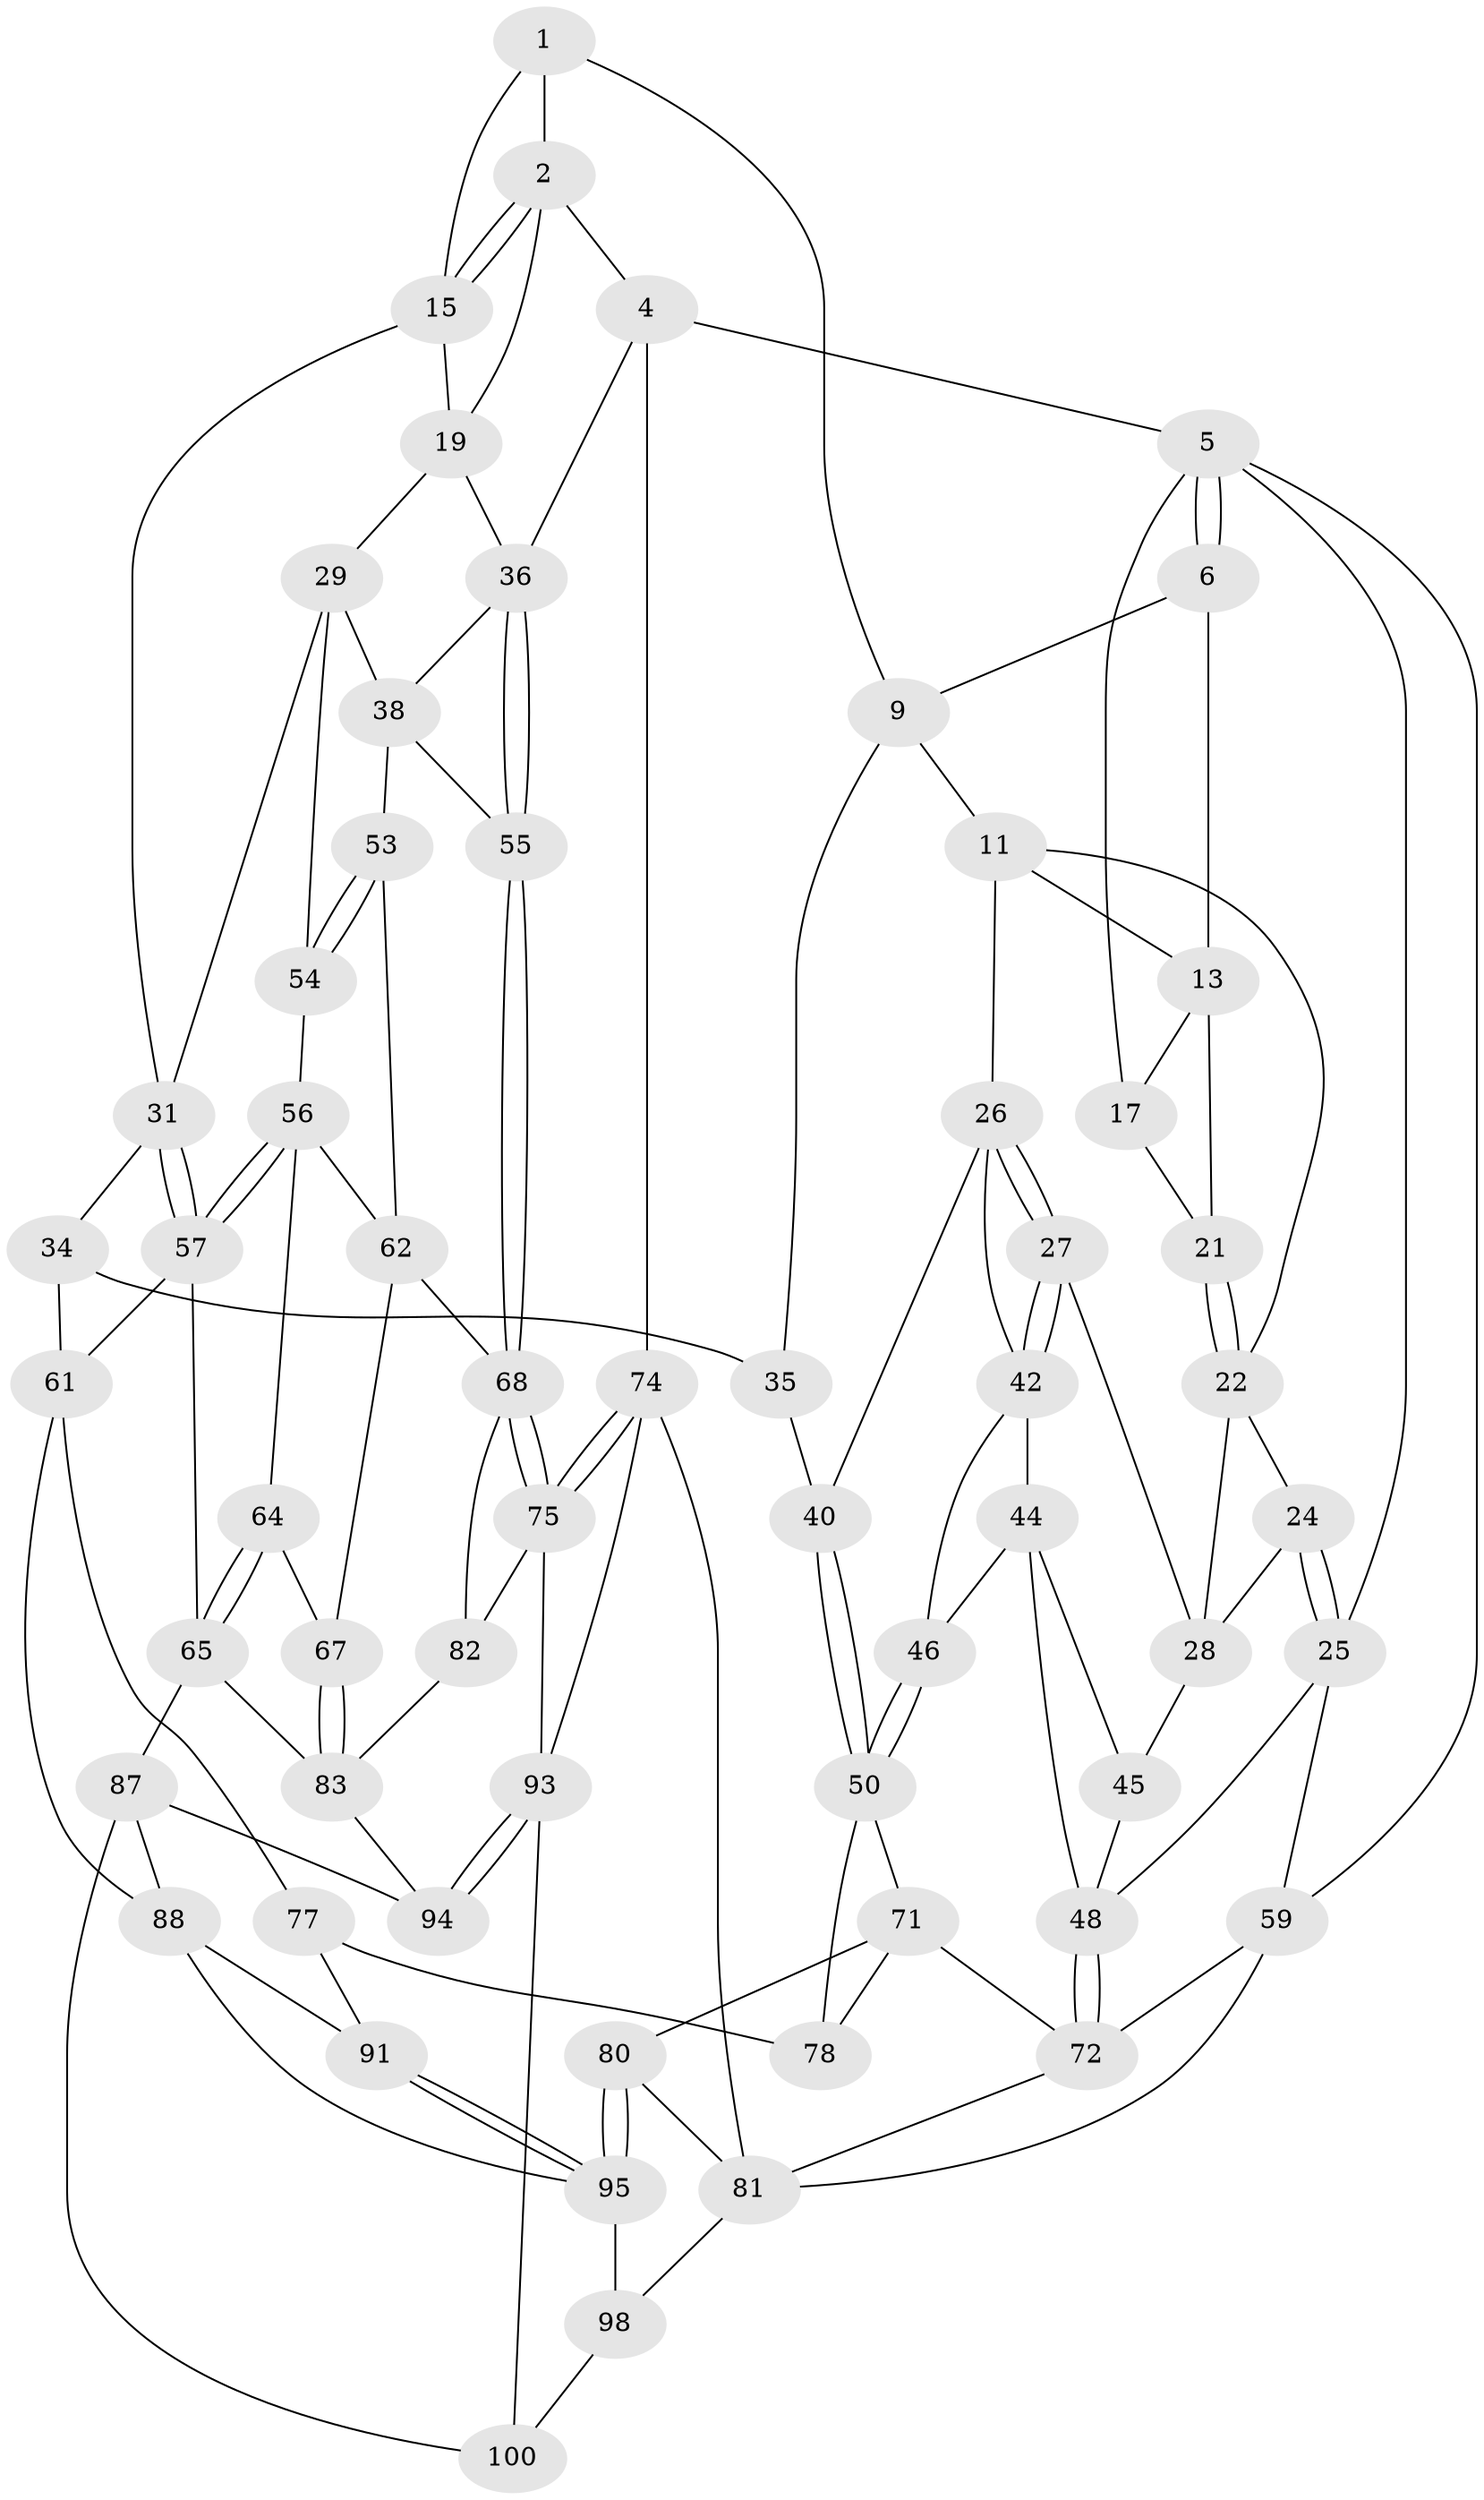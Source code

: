 // original degree distribution, {3: 0.019801980198019802, 4: 0.25742574257425743, 5: 0.49504950495049505, 6: 0.22772277227722773}
// Generated by graph-tools (version 1.1) at 2025/11/02/21/25 10:11:13]
// undirected, 61 vertices, 132 edges
graph export_dot {
graph [start="1"]
  node [color=gray90,style=filled];
  1 [pos="+0.5945245119520723+0",super="+8"];
  2 [pos="+0.7948166245238549+0",super="+3"];
  4 [pos="+1+0"];
  5 [pos="+0+0",super="+18"];
  6 [pos="+0.2573705820818574+0",super="+7"];
  9 [pos="+0.4595242025422626+0.18020638067590103",super="+10"];
  11 [pos="+0.43945916591157075+0.17683806573469074",super="+12"];
  13 [pos="+0.342305114269025+0.03559871308359669",super="+14"];
  15 [pos="+0.6710747955810072+0.13466663049862013",super="+16"];
  17 [pos="+0.17289604968827108+0.14403093648979937"];
  19 [pos="+0.8577546828700936+0.18071247528586884",super="+20"];
  21 [pos="+0.17568354703113512+0.14815046508610397"];
  22 [pos="+0.18326461323561613+0.16416983011614697",super="+23"];
  24 [pos="+0+0.23450159336699536"];
  25 [pos="+0+0.20864387567278703",super="+51"];
  26 [pos="+0.3753229265370145+0.22891655623788043",super="+41"];
  27 [pos="+0.19213339396313517+0.257937818285617"];
  28 [pos="+0.18199417638846105+0.1996094047650044",super="+33"];
  29 [pos="+0.8216441084674344+0.27790533728025557",super="+30"];
  31 [pos="+0.7222943132634364+0.3992153360847145",super="+32"];
  34 [pos="+0.6435146043840421+0.3882335815284423",super="+58"];
  35 [pos="+0.49907061287986765+0.3479700372175299",super="+39"];
  36 [pos="+1+0.07782637327433614",super="+37"];
  38 [pos="+0.9854652224072258+0.34981454659647254",super="+52"];
  40 [pos="+0.37096544621075755+0.4594733804017407"];
  42 [pos="+0.18750948812384743+0.27311796178443",super="+43"];
  44 [pos="+0.15079701043159416+0.29062880822643283",super="+47"];
  45 [pos="+0.03915297877993932+0.3108033692426412"];
  46 [pos="+0.2521794079155014+0.42484936826714714"];
  48 [pos="+0.13496967617210548+0.4578229379792347",super="+49"];
  50 [pos="+0.32067253683578745+0.4710959233326005",super="+70"];
  53 [pos="+0.9739917999079821+0.4385399675928879"];
  54 [pos="+0.8863552283223465+0.42019319533107663"];
  55 [pos="+1+0.41290783317939384"];
  56 [pos="+0.8319560407223368+0.48854616728489825",super="+63"];
  57 [pos="+0.7359139454055426+0.45595553385033527",super="+60"];
  59 [pos="+0+0.6768428837303001"];
  61 [pos="+0.5267917534054752+0.6189456588136821",super="+76"];
  62 [pos="+0.9537581843934871+0.46085993580378465",super="+66"];
  64 [pos="+0.8735851361811945+0.5649306365433583"];
  65 [pos="+0.7510557530173883+0.6057775768626147",super="+86"];
  67 [pos="+0.8933982563063272+0.5720239360331562"];
  68 [pos="+1+0.5730095433658688",super="+69"];
  71 [pos="+0.20563518598532315+0.5557568776463389",super="+79"];
  72 [pos="+0.11002531284871853+0.5061829729647168",super="+73"];
  74 [pos="+1+1"];
  75 [pos="+1+0.7492665822864228",super="+92"];
  77 [pos="+0.39670659182468343+0.662975491444188",super="+90"];
  78 [pos="+0.29903696271194546+0.5814414764377802",super="+84"];
  80 [pos="+0.08648921818007266+0.746277656718097"];
  81 [pos="+0.07270711811173204+0.7486685968465612",super="+99"];
  82 [pos="+0.9237782885807942+0.6956554329787392"];
  83 [pos="+0.8973797349643765+0.6963310089983574",super="+85"];
  87 [pos="+0.6107235009757411+0.8042765394206979",super="+96"];
  88 [pos="+0.5871647959449456+0.7886522345797432",super="+89"];
  91 [pos="+0.3534779225371803+0.7867970425106247"];
  93 [pos="+0.8196215469999342+0.88538568163178",super="+101"];
  94 [pos="+0.8182209783488963+0.8838119381392326"];
  95 [pos="+0.3457217738855931+0.8420410928291241",super="+97"];
  98 [pos="+0.32502485070678605+1"];
  100 [pos="+0.5065224957853041+1"];
  1 -- 2;
  1 -- 9;
  1 -- 15;
  2 -- 15;
  2 -- 15;
  2 -- 19;
  2 -- 4;
  4 -- 5;
  4 -- 36;
  4 -- 74;
  5 -- 6;
  5 -- 6;
  5 -- 59;
  5 -- 17;
  5 -- 25;
  6 -- 13;
  6 -- 9;
  9 -- 11;
  9 -- 35;
  11 -- 26;
  11 -- 13;
  11 -- 22;
  13 -- 21;
  13 -- 17;
  15 -- 19;
  15 -- 31;
  17 -- 21;
  19 -- 36;
  19 -- 29;
  21 -- 22;
  21 -- 22;
  22 -- 24;
  22 -- 28;
  24 -- 25;
  24 -- 25;
  24 -- 28;
  25 -- 48;
  25 -- 59;
  26 -- 27;
  26 -- 27;
  26 -- 40;
  26 -- 42;
  27 -- 28;
  27 -- 42;
  27 -- 42;
  28 -- 45;
  29 -- 38;
  29 -- 54;
  29 -- 31;
  31 -- 57;
  31 -- 57;
  31 -- 34;
  34 -- 35 [weight=2];
  34 -- 61;
  35 -- 40;
  36 -- 55;
  36 -- 55;
  36 -- 38;
  38 -- 53;
  38 -- 55;
  40 -- 50;
  40 -- 50;
  42 -- 44;
  42 -- 46;
  44 -- 45;
  44 -- 48;
  44 -- 46;
  45 -- 48;
  46 -- 50;
  46 -- 50;
  48 -- 72;
  48 -- 72;
  50 -- 78;
  50 -- 71;
  53 -- 54;
  53 -- 54;
  53 -- 62;
  54 -- 56;
  55 -- 68;
  55 -- 68;
  56 -- 57;
  56 -- 57;
  56 -- 64;
  56 -- 62;
  57 -- 65;
  57 -- 61;
  59 -- 72;
  59 -- 81;
  61 -- 88;
  61 -- 77;
  62 -- 67;
  62 -- 68;
  64 -- 65;
  64 -- 65;
  64 -- 67;
  65 -- 83;
  65 -- 87;
  67 -- 83;
  67 -- 83;
  68 -- 75;
  68 -- 75;
  68 -- 82;
  71 -- 72;
  71 -- 80;
  71 -- 78;
  72 -- 81;
  74 -- 75;
  74 -- 75;
  74 -- 93;
  74 -- 81;
  75 -- 82;
  75 -- 93;
  77 -- 78 [weight=2];
  77 -- 91;
  80 -- 81;
  80 -- 95;
  80 -- 95;
  81 -- 98;
  82 -- 83;
  83 -- 94;
  87 -- 88;
  87 -- 100;
  87 -- 94;
  88 -- 91;
  88 -- 95;
  91 -- 95;
  91 -- 95;
  93 -- 94;
  93 -- 94;
  93 -- 100;
  95 -- 98;
  98 -- 100;
}
